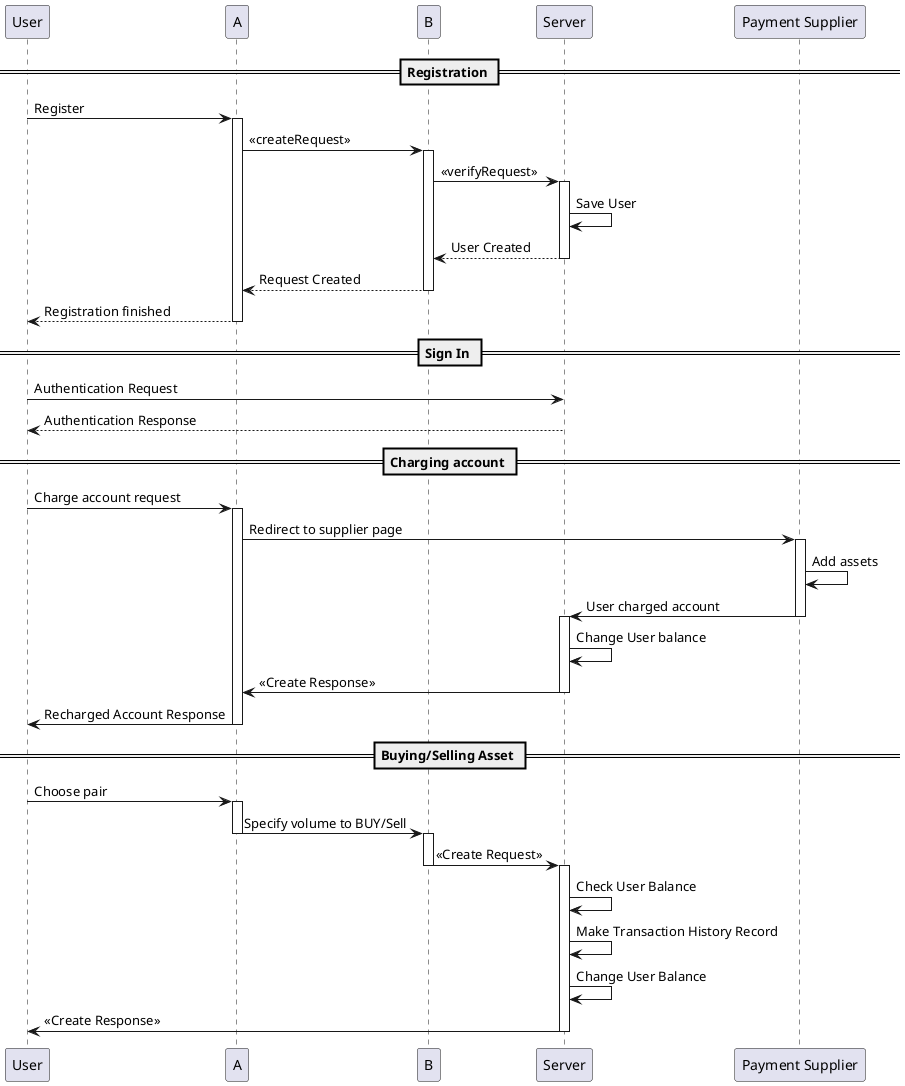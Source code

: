 @startuml
participant User

== Registration ==
User -> A: Register
activate A

A -> B: << createRequest >>
activate B

B -> Server:  << verifyRequest >>
activate Server
Server -> Server: Save User
Server --> B: User Created
deactivate Server

B --> A: Request Created
deactivate B

A --> User: Registration finished
deactivate A
== Sign In ==
User -> Server: Authentication Request
Server --> User: Authentication Response

== Charging account ==
participant "Payment Supplier" as Payment

User -> A: Charge account request
activate A


A ->  Payment : Redirect to supplier page
activate Payment
Payment -> Payment : Add assets
Payment -> Server : User charged account
deactivate Payment

activate Server
Server -> Server : Change User balance
Server -> A : << Create Response >>
deactivate Server

A -> User : Recharged Account Response
deactivate A

== Buying/Selling Asset ==
User -> A: Choose pair
activate A
A -> B: Specify volume to BUY/Sell
deactivate A
activate B
B -> Server: << Create Request >>
deactivate B
activate Server
Server -> Server: Check User Balance
Server -> Server: Make Transaction History Record
Server -> Server: Change User Balance
Server -> User: << Create Response >>
deactivate Server







@enduml